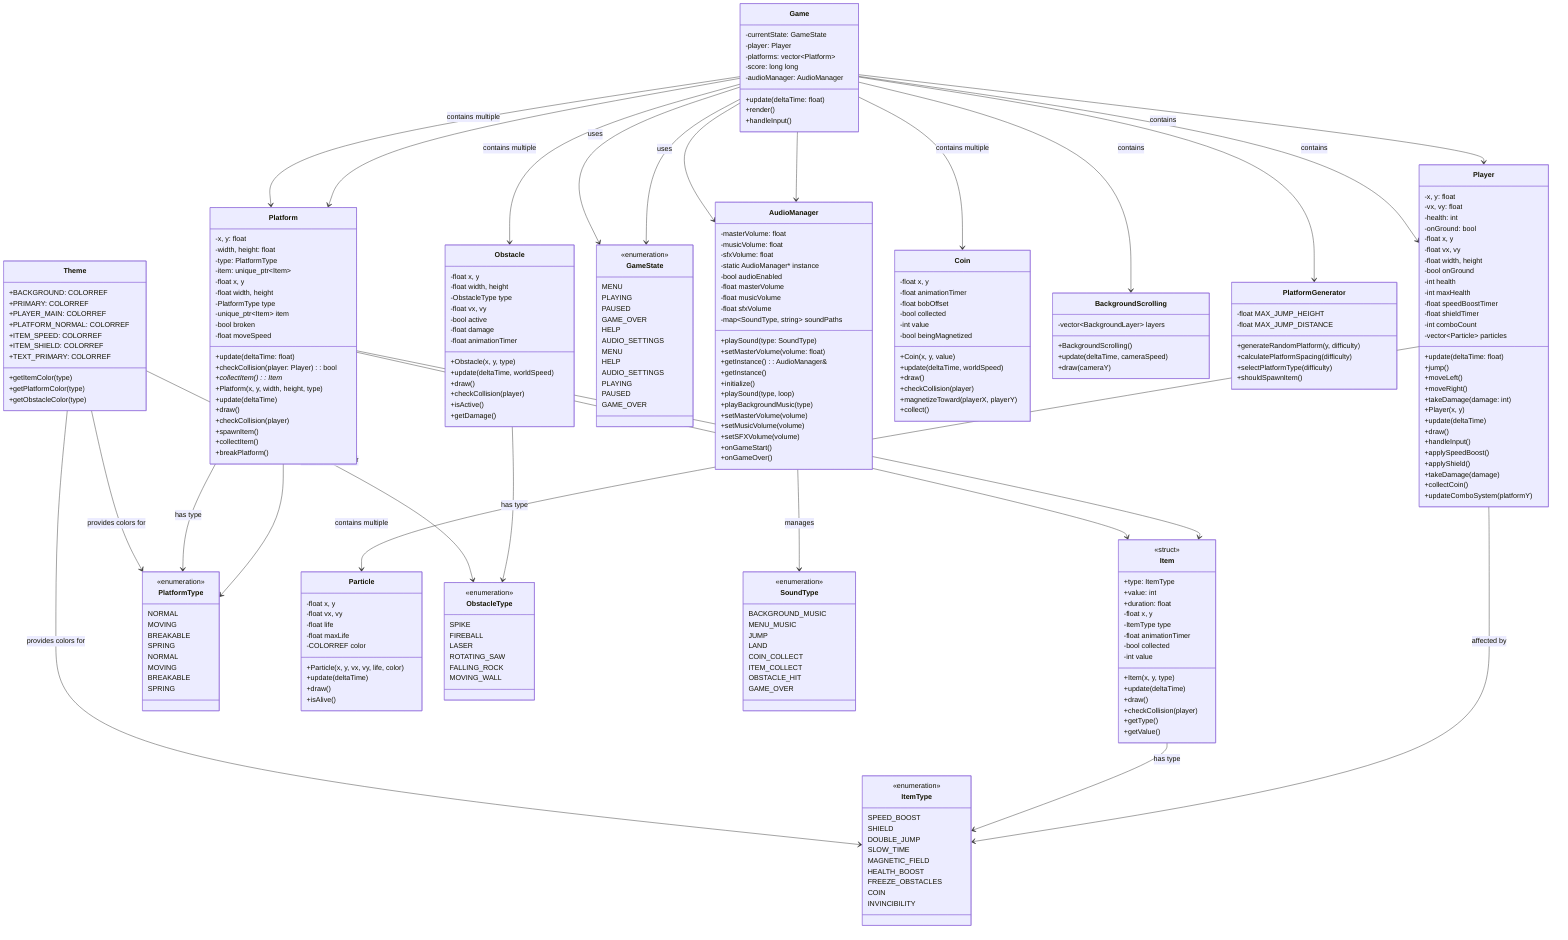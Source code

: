classDiagram
    class Game {
        -currentState: GameState
        -player: Player
        -platforms: vector~Platform~
        -score: long long
        -audioManager: AudioManager
        +update(deltaTime: float)
        +render()
        +handleInput()
    }
    
    class Player {
        -x, y: float
        -vx, vy: float
        -health: int
        -onGround: bool
        +update(deltaTime: float)
        +jump()
        +moveLeft()
        +moveRight()
        +takeDamage(damage: int)
    }
    
    class Platform {
        -x, y: float
        -width, height: float
        -type: PlatformType
        -item: unique_ptr~Item~
        +update(deltaTime: float)
        +checkCollision(player: Player): bool
        +collectItem(): Item*
    }
    
    class AudioManager {
        -masterVolume: float
        -musicVolume: float
        -sfxVolume: float
        +playSound(type: SoundType)
        +setMasterVolume(volume: float)
        +getInstance(): AudioManager&
    }
    
    class Item {
        <<struct>>
        +type: ItemType
        +value: int
        +duration: float
    }
    
    class GameState {
        <<enumeration>>
        MENU
        PLAYING
        PAUSED
        GAME_OVER
        HELP
        AUDIO_SETTINGS
    }
    
    class PlatformType {
        <<enumeration>>
        NORMAL
        MOVING
        BREAKABLE
        SPRING
    }
    
    Game --> Player
    Game --> Platform
    Game --> AudioManager
    Game --> GameState
    Platform --> Item
    Platform --> PlatformType
    
    class Player {
        -float x, y
        -float vx, vy
        -float width, height
        -bool onGround
        -int health
        -int maxHealth
        -float speedBoostTimer
        -float shieldTimer
        -int comboCount
        -vector~Particle~ particles
        +Player(x, y)
        +update(deltaTime)
        +draw()
        +handleInput()
        +applySpeedBoost()
        +applyShield()
        +takeDamage(damage)
        +collectCoin()
        +updateComboSystem(platformY)
    }
    
    class Platform {
        -float x, y
        -float width, height
        -PlatformType type
        -unique_ptr~Item~ item
        -bool broken
        -float moveSpeed
        +Platform(x, y, width, height, type)
        +update(deltaTime)
        +draw()
        +checkCollision(player)
        +spawnItem()
        +collectItem()
        +breakPlatform()
    }
    
    class Obstacle {
        -float x, y
        -float width, height
        -ObstacleType type
        -float vx, vy
        -bool active
        -float damage
        -float animationTimer
        +Obstacle(x, y, type)
        +update(deltaTime, worldSpeed)
        +draw()
        +checkCollision(player)
        +isActive()
        +getDamage()
    }
    
    class Coin {
        -float x, y
        -float animationTimer
        -float bobOffset
        -bool collected
        -int value
        -bool beingMagnetized
        +Coin(x, y, value)
        +update(deltaTime, worldSpeed)
        +draw()
        +checkCollision(player)
        +magnetizeToward(playerX, playerY)
        +collect()
    }
    
    class AudioManager {
        -static AudioManager* instance
        -bool audioEnabled
        -float masterVolume
        -float musicVolume
        -float sfxVolume
        -map~SoundType, string~ soundPaths
        +getInstance()
        +initialize()
        +playSound(type, loop)
        +playBackgroundMusic(type)
        +setMasterVolume(volume)
        +setMusicVolume(volume)
        +setSFXVolume(volume)
        +onGameStart()
        +onGameOver()
    }
    
    class Item {
        -float x, y
        -ItemType type
        -float animationTimer
        -bool collected
        -int value
        +Item(x, y, type)
        +update(deltaTime)
        +draw()
        +checkCollision(player)
        +getType()
        +getValue()
    }
    
    class BackgroundScrolling {
        -vector~BackgroundLayer~ layers
        +BackgroundScrolling()
        +update(deltaTime, cameraSpeed)
        +draw(cameraY)
    }
    
    class PlatformGenerator {
        -float MAX_JUMP_HEIGHT
        -float MAX_JUMP_DISTANCE
        +generateRandomPlatform(y, difficulty)
        +calculatePlatformSpacing(difficulty)
        +selectPlatformType(difficulty)
        +shouldSpawnItem()
    }
    
    class Theme {
        +BACKGROUND: COLORREF
        +PRIMARY: COLORREF
        +PLAYER_MAIN: COLORREF
        +PLATFORM_NORMAL: COLORREF
        +ITEM_SPEED: COLORREF
        +ITEM_SHIELD: COLORREF
        +TEXT_PRIMARY: COLORREF
        +getItemColor(type)
        +getPlatformColor(type)
        +getObstacleColor(type)
    }
    
    class Particle {
        -float x, y
        -float vx, vy
        -float life
        -float maxLife
        -COLORREF color
        +Particle(x, y, vx, vy, life, color)
        +update(deltaTime)
        +draw()
        +isAlive()
    }
    
    %% 枚举类型
    class GameState {
        <<enumeration>>
        MENU
        HELP
        AUDIO_SETTINGS
        PLAYING
        PAUSED
        GAME_OVER
    }
    
    class PlatformType {
        <<enumeration>>
        NORMAL
        MOVING
        BREAKABLE
        SPRING
    }
    
    class ItemType {
        <<enumeration>>
        SPEED_BOOST
        SHIELD
        DOUBLE_JUMP
        SLOW_TIME
        MAGNETIC_FIELD
        HEALTH_BOOST
        FREEZE_OBSTACLES
        COIN
        INVINCIBILITY
    }
    
    class ObstacleType {
        <<enumeration>>
        SPIKE
        FIREBALL
        LASER
        ROTATING_SAW
        FALLING_ROCK
        MOVING_WALL
    }
    
    class SoundType {
        <<enumeration>>
        BACKGROUND_MUSIC
        MENU_MUSIC
        JUMP
        LAND
        COIN_COLLECT
        ITEM_COLLECT
        OBSTACLE_HIT
        GAME_OVER
    }
    
    %% 关系
    Game --> Player : contains
    Game --> Platform : contains multiple
    Game --> Obstacle : contains multiple
    Game --> Coin : contains multiple
    Game --> AudioManager : uses
    Game --> BackgroundScrolling : contains
    Game --> PlatformGenerator : contains
    Game --> GameState : uses
    
    Player --> Particle : contains multiple
    Player --> ItemType : affected by
    
    Platform --> Item : contains
    Platform --> PlatformType : has type
    
    Obstacle --> ObstacleType : has type
    
    Item --> ItemType : has type
    
    AudioManager --> SoundType : manages
    
    Theme --> ItemType : provides colors for
    Theme --> PlatformType : provides colors for
    Theme --> ObstacleType : provides colors for